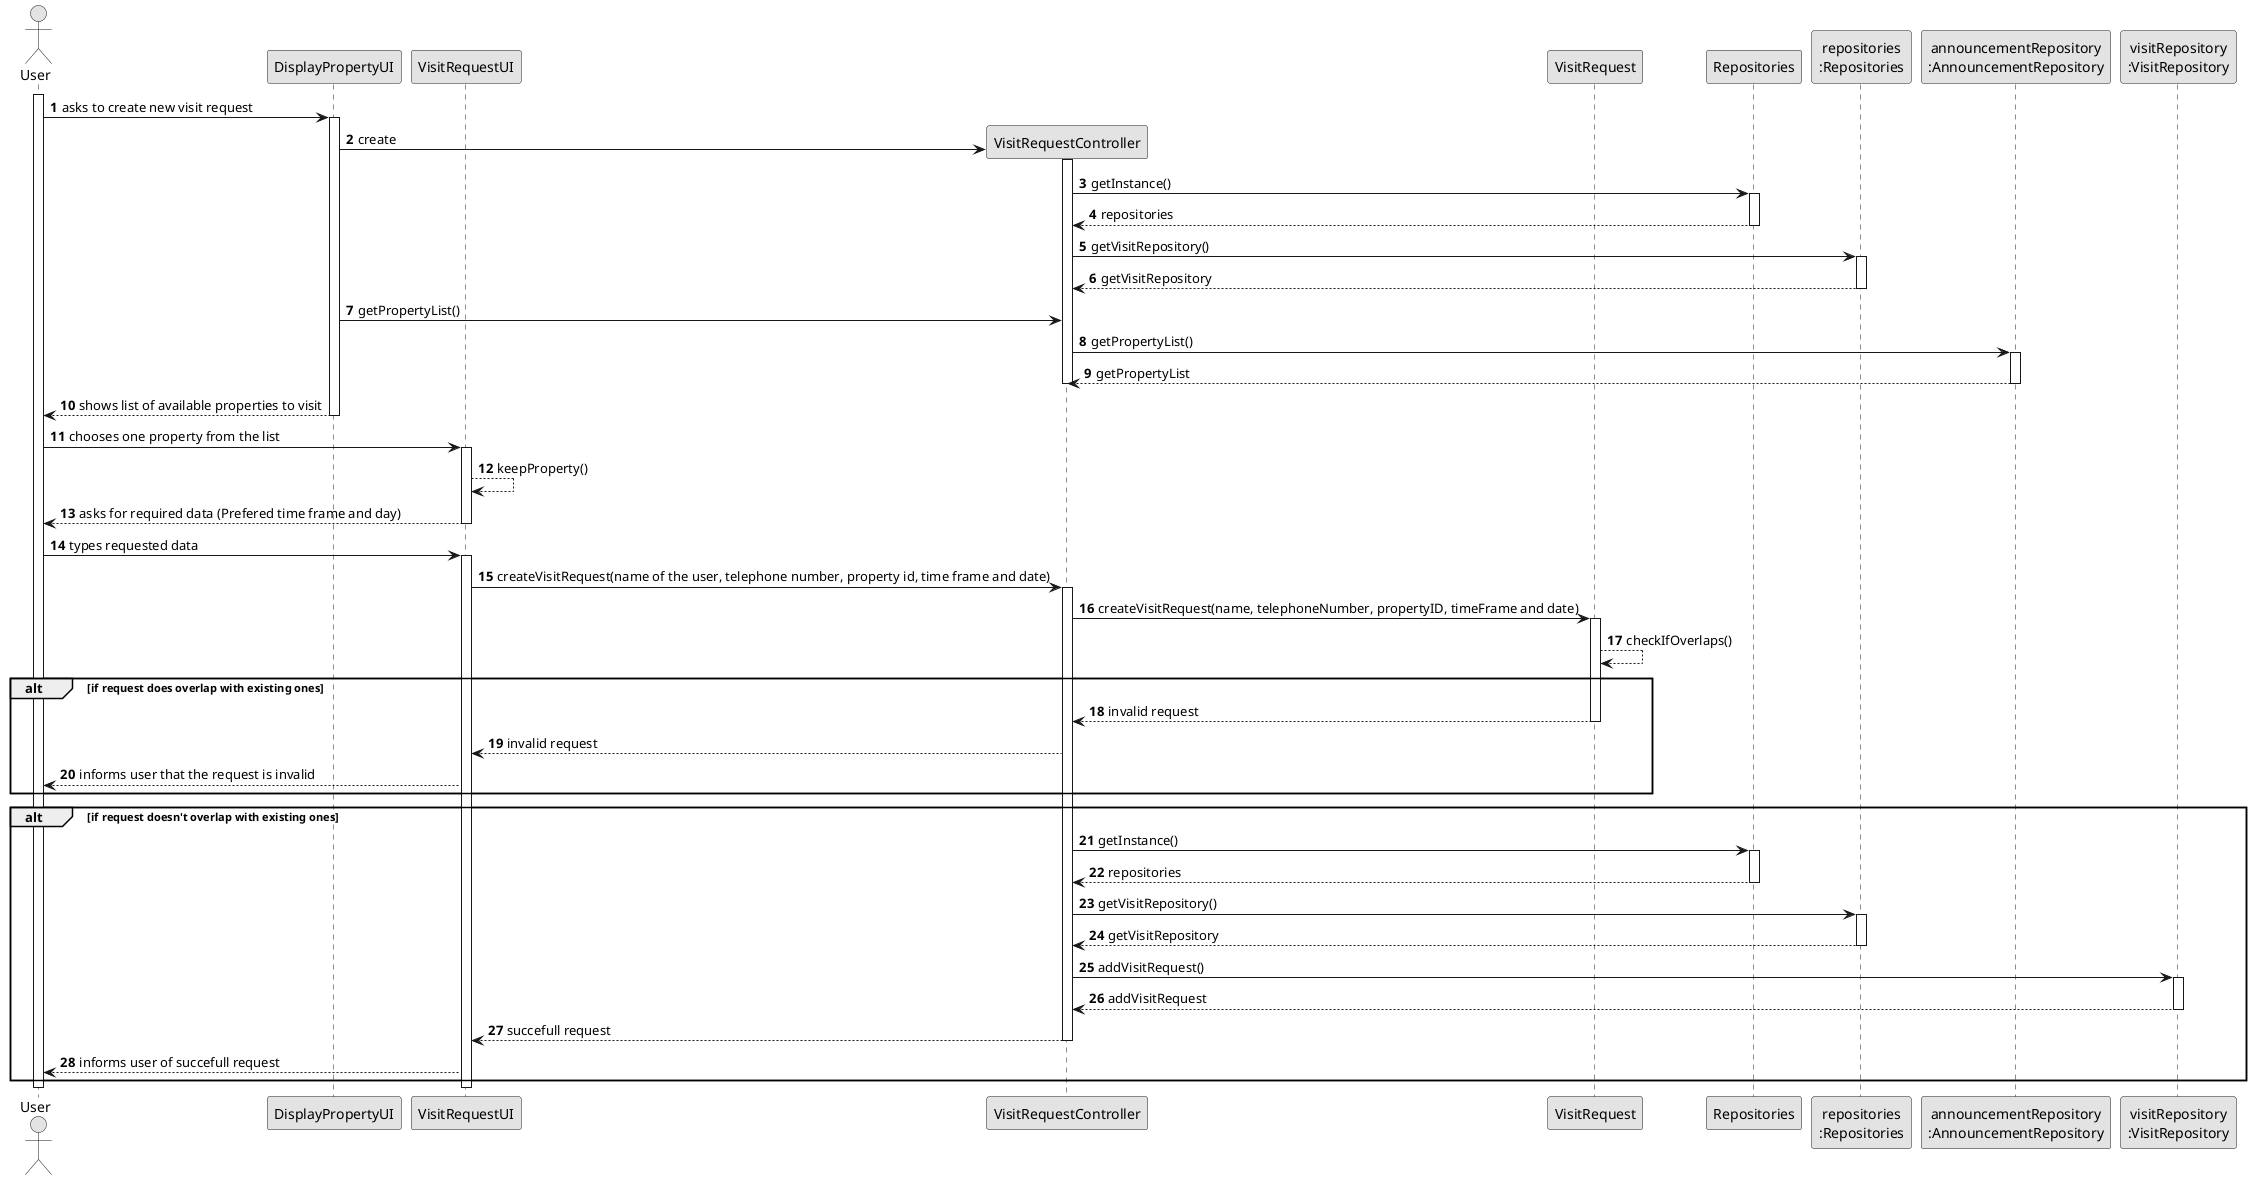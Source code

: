 @startuml
skinparam monochrome true
skinparam packageStyle rectangle
skinparam shadowing false

autonumber
actor User as USER
participant DisplayPropertyUI as UI1
participant VisitRequestUI as UI2
participant VisitRequestController as CTRL
participant VisitRequest as VR
participant Repositories as REP
participant "repositories\n:Repositories" as repositories
participant "announcementRepository\n:AnnouncementRepository" as AREP
participant "visitRepository\n:VisitRepository" as VREP





activate USER

USER -> UI1 : asks to create new visit request

    activate UI1

        UI1 -> CTRL** : create

        activate CTRL

        CTRL -> REP : getInstance()

                    activate REP

                        REP --> CTRL : repositories

                    deactivate REP
        CTRL -> repositories : getVisitRepository()

        activate repositories

        repositories --> CTRL : getVisitRepository

        deactivate repositories

        UI1 -> CTRL : getPropertyList()

            CTRL -> AREP : getPropertyList()

            activate AREP

            AREP --> CTRL : getPropertyList

            deactivate AREP



        deactivate CTRL

        UI1 --> USER : shows list of available properties to visit

    deactivate UI1

    USER -> UI2 : chooses one property from the list

    activate UI2

        UI2 --> UI2 : keepProperty()
        UI2 --> USER : asks for required data (Prefered time frame and day)

    deactivate UI2

    USER -> UI2 : types requested data

    activate UI2

        UI2 -> CTRL : createVisitRequest(name of the user, telephone number, property id, time frame and date)

        activate CTRL

            CTRL -> VR : createVisitRequest(name, telephoneNumber, propertyID, timeFrame and date)

            activate VR

                VR --> VR : checkIfOverlaps()



            alt if request does overlap with existing ones



                                        VR --> CTRL : invalid request

                                    deactivate VR

                                    CTRL --> UI2 : invalid request



                                    UI2 --> USER : informs user that the request is invalid
                                end


                alt if request doesn't overlap with existing ones


                    CTRL -> REP : getInstance()

                                        activate REP

                                            REP --> CTRL : repositories

                                        deactivate REP
                            CTRL -> repositories : getVisitRepository()

                            activate repositories

                            repositories --> CTRL : getVisitRepository

                            deactivate repositories

                                CTRL -> VREP : addVisitRequest()

                                activate VREP

                                VREP --> CTRL : addVisitRequest

                                deactivate VREP




                            deactivate VREP

                        deactivate VREP

                    deactivate REP


                    CTRL --> UI2 : succefull request

                deactivate CTRL

                UI2 --> USER : informs user of succefull request

                end


            deactivate VR

        deactivate CTRL

    deactivate UI2

deactivate USER

'hide footbox

@enduml